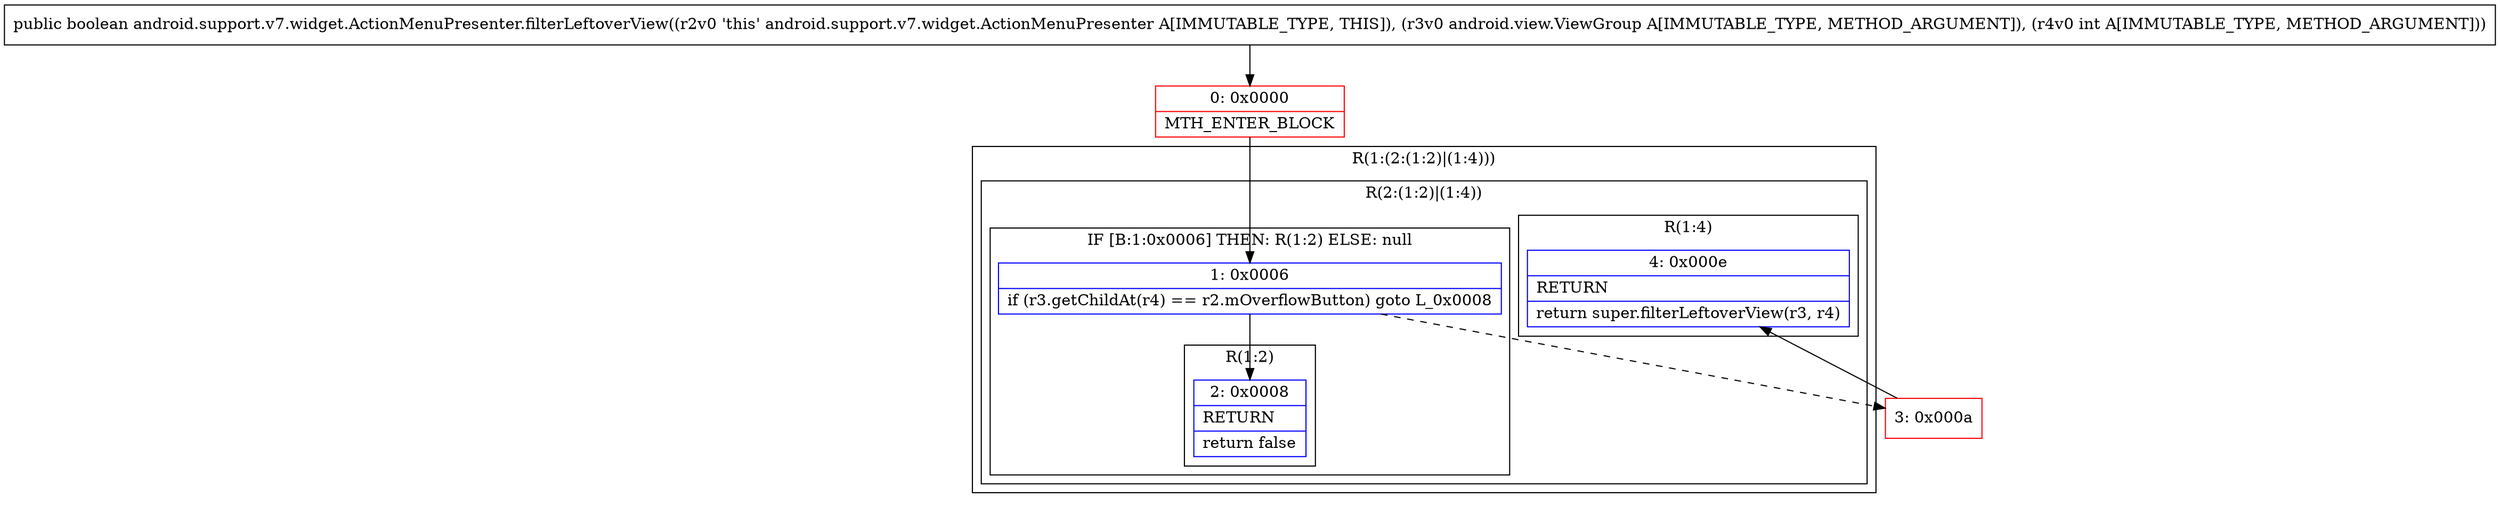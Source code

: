 digraph "CFG forandroid.support.v7.widget.ActionMenuPresenter.filterLeftoverView(Landroid\/view\/ViewGroup;I)Z" {
subgraph cluster_Region_645375155 {
label = "R(1:(2:(1:2)|(1:4)))";
node [shape=record,color=blue];
subgraph cluster_Region_739074050 {
label = "R(2:(1:2)|(1:4))";
node [shape=record,color=blue];
subgraph cluster_IfRegion_2012163590 {
label = "IF [B:1:0x0006] THEN: R(1:2) ELSE: null";
node [shape=record,color=blue];
Node_1 [shape=record,label="{1\:\ 0x0006|if (r3.getChildAt(r4) == r2.mOverflowButton) goto L_0x0008\l}"];
subgraph cluster_Region_2142276166 {
label = "R(1:2)";
node [shape=record,color=blue];
Node_2 [shape=record,label="{2\:\ 0x0008|RETURN\l|return false\l}"];
}
}
subgraph cluster_Region_1694104383 {
label = "R(1:4)";
node [shape=record,color=blue];
Node_4 [shape=record,label="{4\:\ 0x000e|RETURN\l|return super.filterLeftoverView(r3, r4)\l}"];
}
}
}
Node_0 [shape=record,color=red,label="{0\:\ 0x0000|MTH_ENTER_BLOCK\l}"];
Node_3 [shape=record,color=red,label="{3\:\ 0x000a}"];
MethodNode[shape=record,label="{public boolean android.support.v7.widget.ActionMenuPresenter.filterLeftoverView((r2v0 'this' android.support.v7.widget.ActionMenuPresenter A[IMMUTABLE_TYPE, THIS]), (r3v0 android.view.ViewGroup A[IMMUTABLE_TYPE, METHOD_ARGUMENT]), (r4v0 int A[IMMUTABLE_TYPE, METHOD_ARGUMENT])) }"];
MethodNode -> Node_0;
Node_1 -> Node_2;
Node_1 -> Node_3[style=dashed];
Node_0 -> Node_1;
Node_3 -> Node_4;
}

